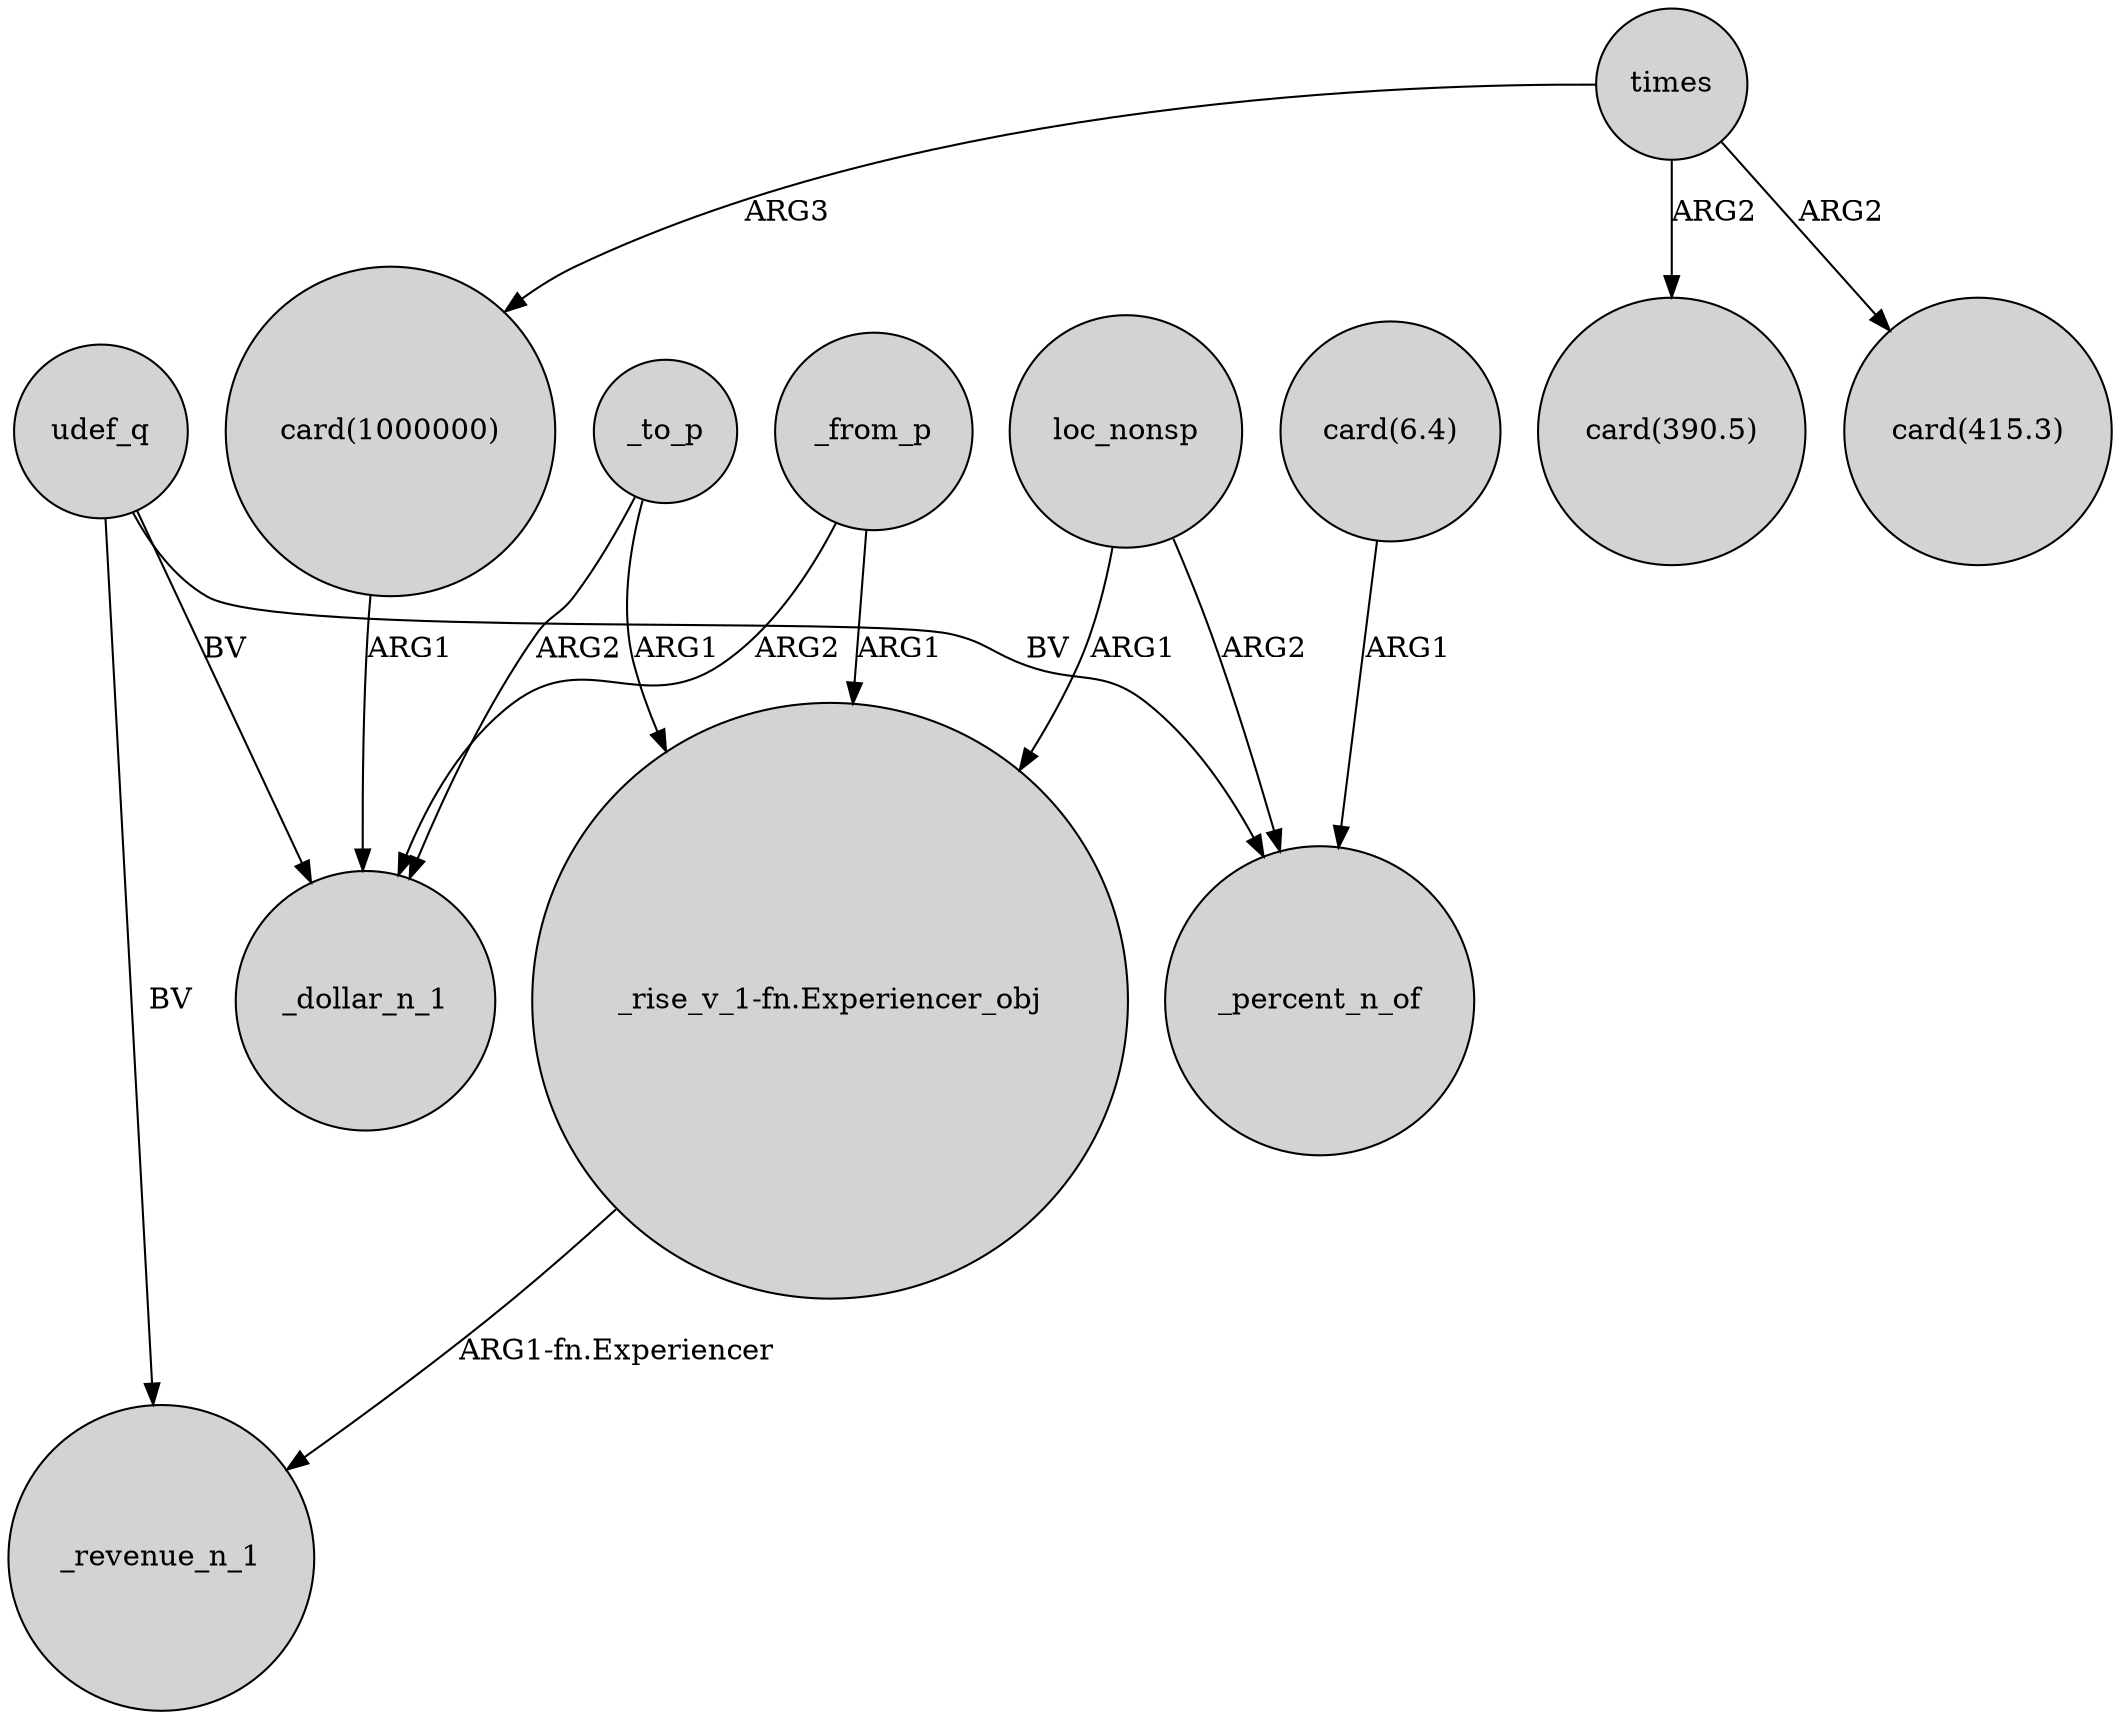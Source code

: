digraph {
	node [shape=circle style=filled]
	times -> "card(1000000)" [label=ARG3]
	udef_q -> _percent_n_of [label=BV]
	"_rise_v_1-fn.Experiencer_obj" -> _revenue_n_1 [label="ARG1-fn.Experiencer"]
	times -> "card(390.5)" [label=ARG2]
	_to_p -> _dollar_n_1 [label=ARG2]
	_to_p -> "_rise_v_1-fn.Experiencer_obj" [label=ARG1]
	loc_nonsp -> "_rise_v_1-fn.Experiencer_obj" [label=ARG1]
	times -> "card(415.3)" [label=ARG2]
	udef_q -> _dollar_n_1 [label=BV]
	"card(6.4)" -> _percent_n_of [label=ARG1]
	"card(1000000)" -> _dollar_n_1 [label=ARG1]
	udef_q -> _revenue_n_1 [label=BV]
	_from_p -> _dollar_n_1 [label=ARG2]
	_from_p -> "_rise_v_1-fn.Experiencer_obj" [label=ARG1]
	loc_nonsp -> _percent_n_of [label=ARG2]
}
